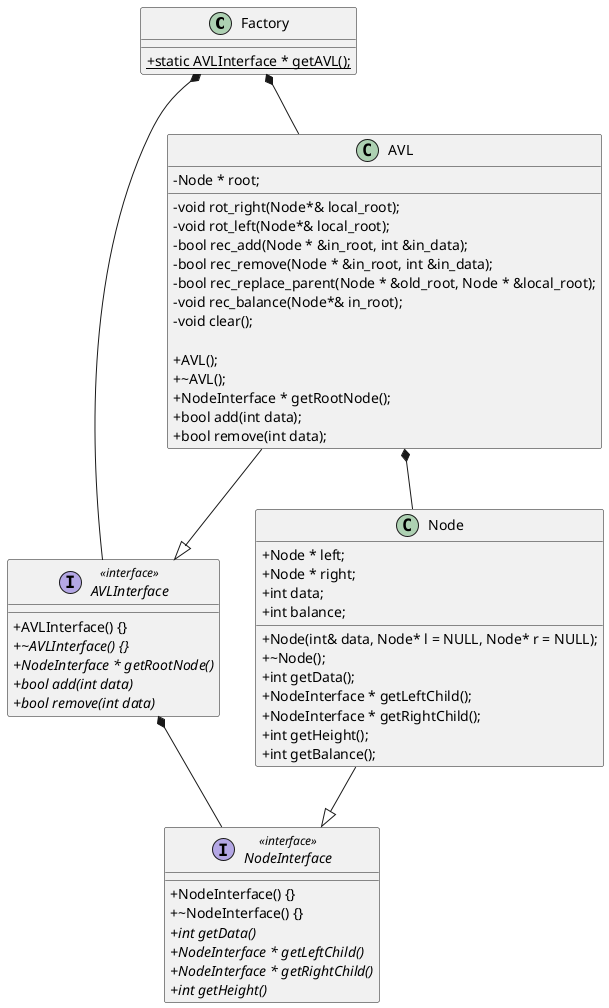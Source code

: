 

@startuml

skinparam classAttributeIconSize 0

class Factory {
    + {static} static AVLInterface * getAVL();

}

interface NodeInterface <<interface>> {

	+NodeInterface() {}
	+~NodeInterface() {}
	+{abstract} int getData()
	+{abstract} NodeInterface * getLeftChild()
	+{abstract} NodeInterface * getRightChild()
	+{abstract} int getHeight()

}

class Node {
        +Node * left;
        +Node * right;
        +int data;
        +int balance;
        +Node(int& data, Node* l = NULL, Node* r = NULL);
        +~Node();
        +int getData();
        +NodeInterface * getLeftChild();
        +NodeInterface * getRightChild();
        +int getHeight();
        +int getBalance();
}

interface AVLInterface <<interface>> {

	+AVLInterface() {}
	+{abstract} ~AVLInterface() {}
	+{abstract} NodeInterface * getRootNode()
	+{abstract} bool add(int data)
	+{abstract} bool remove(int data)
}

Factory *-- AVLInterface

Node --|> NodeInterface

class AVL {
        -Node * root;
        -void rot_right(Node*& local_root);
        -void rot_left(Node*& local_root);
        -bool rec_add(Node * &in_root, int &in_data);
        -bool rec_remove(Node * &in_root, int &in_data);
        -bool rec_replace_parent(Node * &old_root, Node * &local_root);
        -void rec_balance(Node*& in_root);
        -void clear();

        +AVL();
        +~AVL();
        +NodeInterface * getRootNode();
        +bool add(int data);
        +bool remove(int data);

}

Factory *-- AVL
AVL --|> AVLInterface
AVLInterface *-- NodeInterface
AVL *-- Node

@enduml
